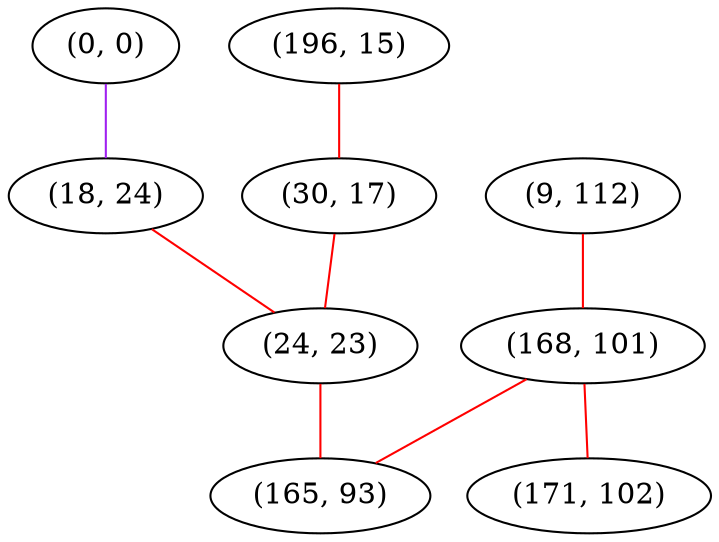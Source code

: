 graph "" {
"(0, 0)";
"(18, 24)";
"(196, 15)";
"(30, 17)";
"(9, 112)";
"(24, 23)";
"(168, 101)";
"(165, 93)";
"(171, 102)";
"(0, 0)" -- "(18, 24)"  [color=purple, key=0, weight=4];
"(18, 24)" -- "(24, 23)"  [color=red, key=0, weight=1];
"(196, 15)" -- "(30, 17)"  [color=red, key=0, weight=1];
"(30, 17)" -- "(24, 23)"  [color=red, key=0, weight=1];
"(9, 112)" -- "(168, 101)"  [color=red, key=0, weight=1];
"(24, 23)" -- "(165, 93)"  [color=red, key=0, weight=1];
"(168, 101)" -- "(165, 93)"  [color=red, key=0, weight=1];
"(168, 101)" -- "(171, 102)"  [color=red, key=0, weight=1];
}
